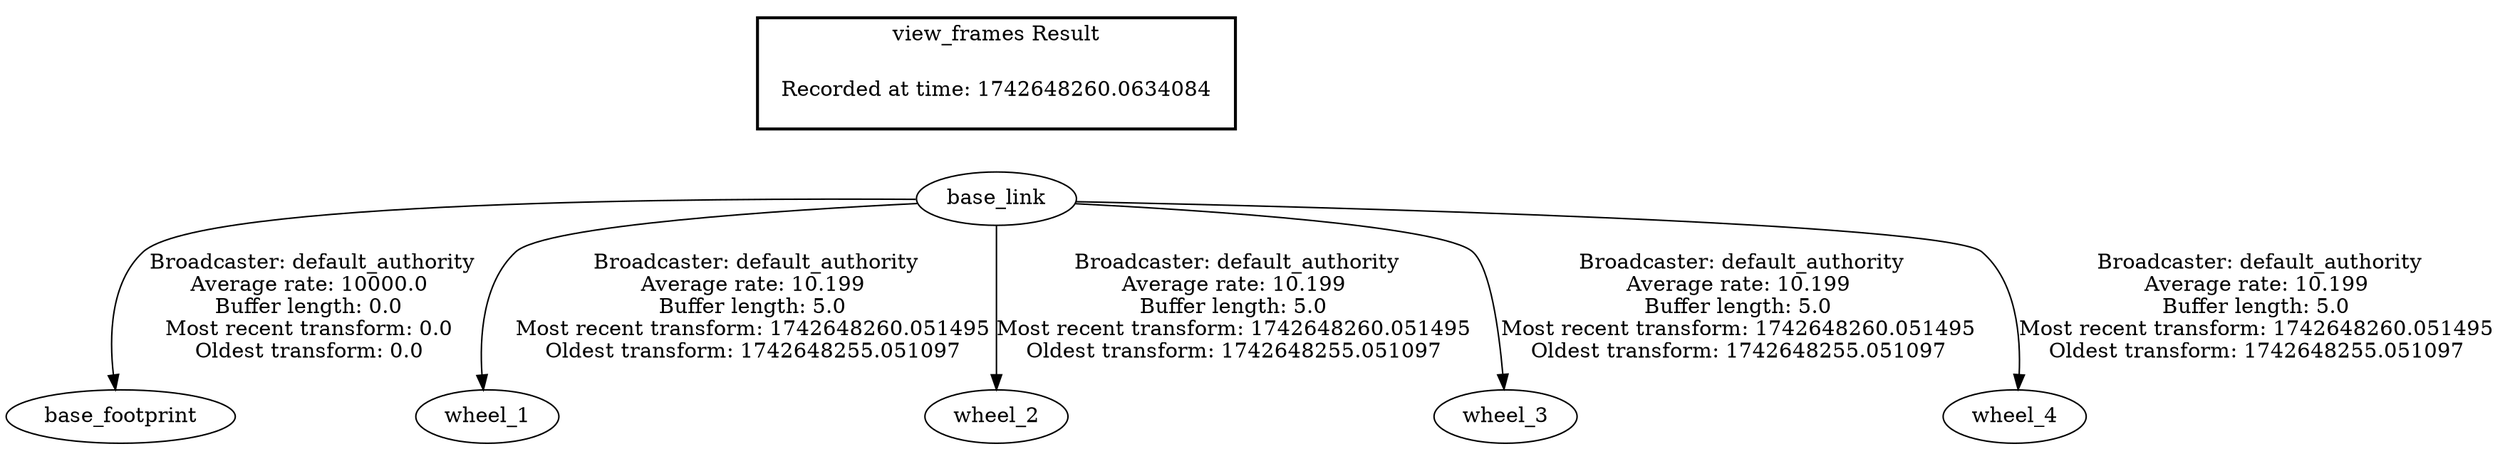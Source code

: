 digraph G {
"base_link" -> "base_footprint"[label=" Broadcaster: default_authority\nAverage rate: 10000.0\nBuffer length: 0.0\nMost recent transform: 0.0\nOldest transform: 0.0\n"];
"base_link" -> "wheel_1"[label=" Broadcaster: default_authority\nAverage rate: 10.199\nBuffer length: 5.0\nMost recent transform: 1742648260.051495\nOldest transform: 1742648255.051097\n"];
"base_link" -> "wheel_2"[label=" Broadcaster: default_authority\nAverage rate: 10.199\nBuffer length: 5.0\nMost recent transform: 1742648260.051495\nOldest transform: 1742648255.051097\n"];
"base_link" -> "wheel_3"[label=" Broadcaster: default_authority\nAverage rate: 10.199\nBuffer length: 5.0\nMost recent transform: 1742648260.051495\nOldest transform: 1742648255.051097\n"];
"base_link" -> "wheel_4"[label=" Broadcaster: default_authority\nAverage rate: 10.199\nBuffer length: 5.0\nMost recent transform: 1742648260.051495\nOldest transform: 1742648255.051097\n"];
edge [style=invis];
 subgraph cluster_legend { style=bold; color=black; label ="view_frames Result";
"Recorded at time: 1742648260.0634084"[ shape=plaintext ] ;
}->"base_link";
}